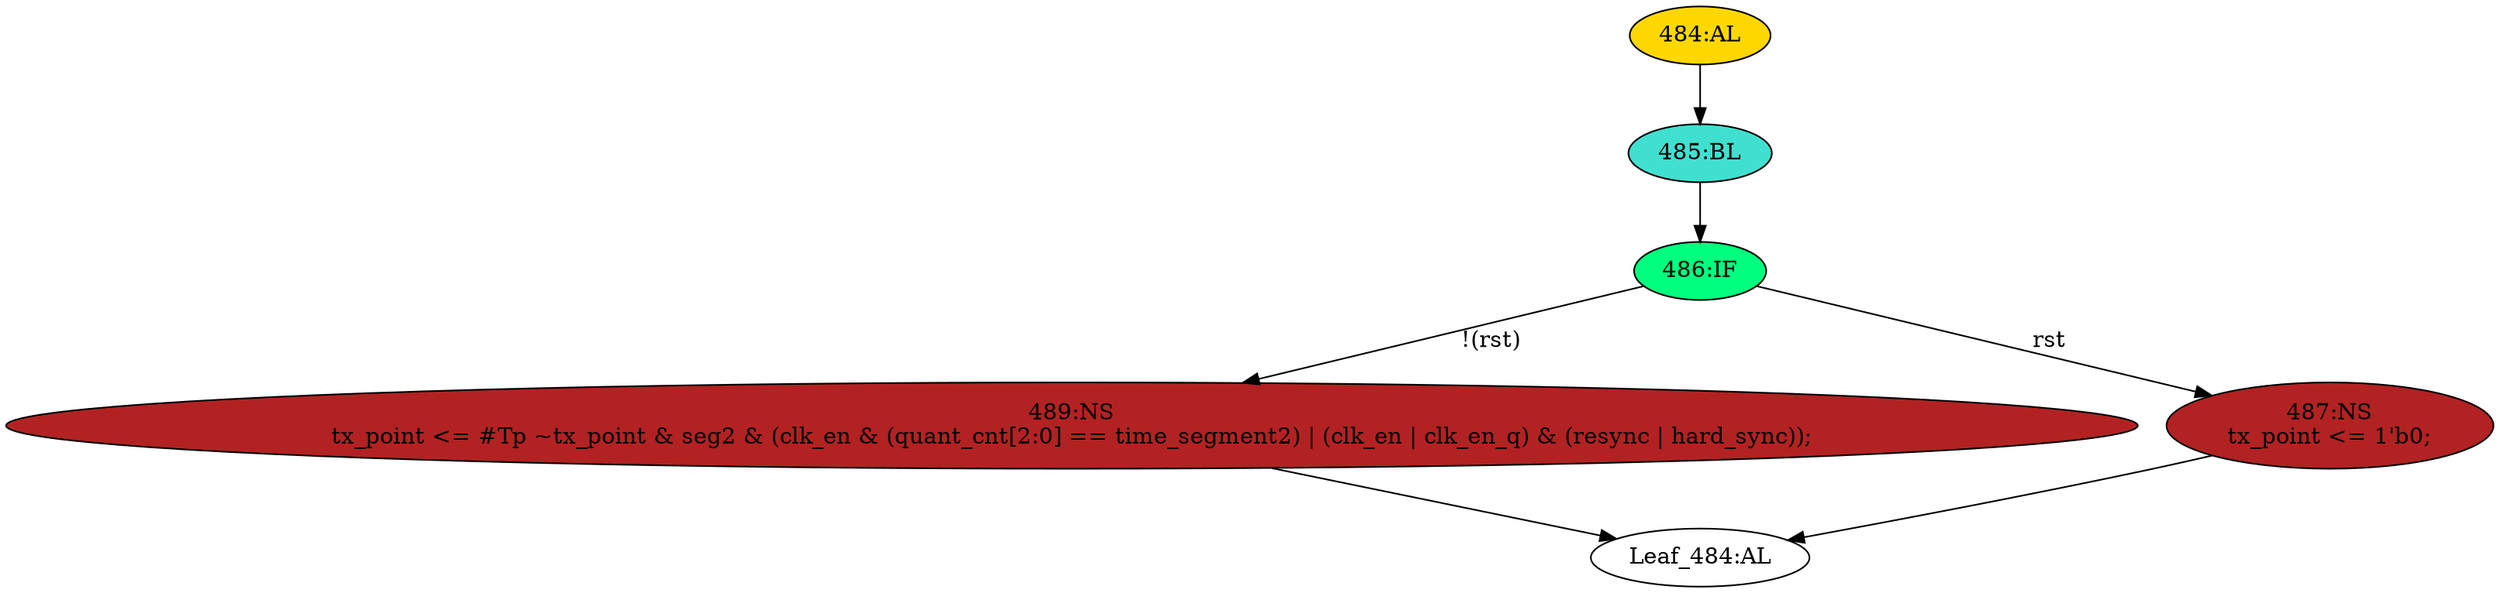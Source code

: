 strict digraph "" {
	node [label="\N"];
	"484:AL"	 [ast="<pyverilog.vparser.ast.Always object at 0x7f2998c0ce50>",
		clk_sens=True,
		fillcolor=gold,
		label="484:AL",
		sens="['clk', 'rst']",
		statements="[]",
		style=filled,
		typ=Always,
		use_var="['time_segment2', 'clk_en_q', 'quant_cnt', 'hard_sync', 'seg2', 'resync', 'rst', 'tx_point', 'clk_en']"];
	"485:BL"	 [ast="<pyverilog.vparser.ast.Block object at 0x7f2998c0cfd0>",
		fillcolor=turquoise,
		label="485:BL",
		statements="[]",
		style=filled,
		typ=Block];
	"484:AL" -> "485:BL"	 [cond="[]",
		lineno=None];
	"Leaf_484:AL"	 [def_var="['tx_point']",
		label="Leaf_484:AL"];
	"489:NS"	 [ast="<pyverilog.vparser.ast.NonblockingSubstitution object at 0x7f2998c120d0>",
		fillcolor=firebrick,
		label="489:NS
tx_point <= #Tp ~tx_point & seg2 & (clk_en & (quant_cnt[2:0] == time_segment2) | (clk_en | clk_en_q) & (resync | hard_sync));",
		statements="[<pyverilog.vparser.ast.NonblockingSubstitution object at 0x7f2998c120d0>]",
		style=filled,
		typ=NonblockingSubstitution];
	"489:NS" -> "Leaf_484:AL"	 [cond="[]",
		lineno=None];
	"487:NS"	 [ast="<pyverilog.vparser.ast.NonblockingSubstitution object at 0x7f2998c12850>",
		fillcolor=firebrick,
		label="487:NS
tx_point <= 1'b0;",
		statements="[<pyverilog.vparser.ast.NonblockingSubstitution object at 0x7f2998c12850>]",
		style=filled,
		typ=NonblockingSubstitution];
	"487:NS" -> "Leaf_484:AL"	 [cond="[]",
		lineno=None];
	"486:IF"	 [ast="<pyverilog.vparser.ast.IfStatement object at 0x7f2998c12050>",
		fillcolor=springgreen,
		label="486:IF",
		statements="[]",
		style=filled,
		typ=IfStatement];
	"485:BL" -> "486:IF"	 [cond="[]",
		lineno=None];
	"486:IF" -> "489:NS"	 [cond="['rst']",
		label="!(rst)",
		lineno=486];
	"486:IF" -> "487:NS"	 [cond="['rst']",
		label=rst,
		lineno=486];
}
